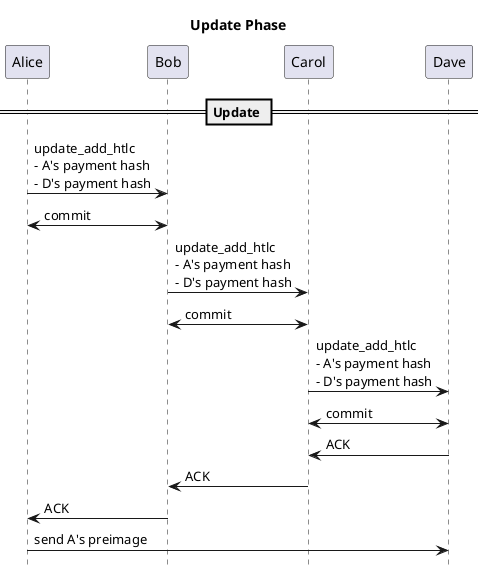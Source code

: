 @startuml
title Update Phase
hide footbox
participant Alice
participant Bob
participant Carol
participant Dave

== Update ==

Alice -> Bob: update_add_htlc\n- A's payment hash\n- D's payment hash
Alice <-> Bob: commit

Bob -> Carol: update_add_htlc\n- A's payment hash\n- D's payment hash
Bob <-> Carol: commit

Carol -> Dave: update_add_htlc\n- A's payment hash\n- D's payment hash
Carol <-> Dave: commit

Dave -> Carol: ACK
Carol -> Bob: ACK
Bob -> Alice: ACK

Alice -> Dave: send A's preimage

@enduml
